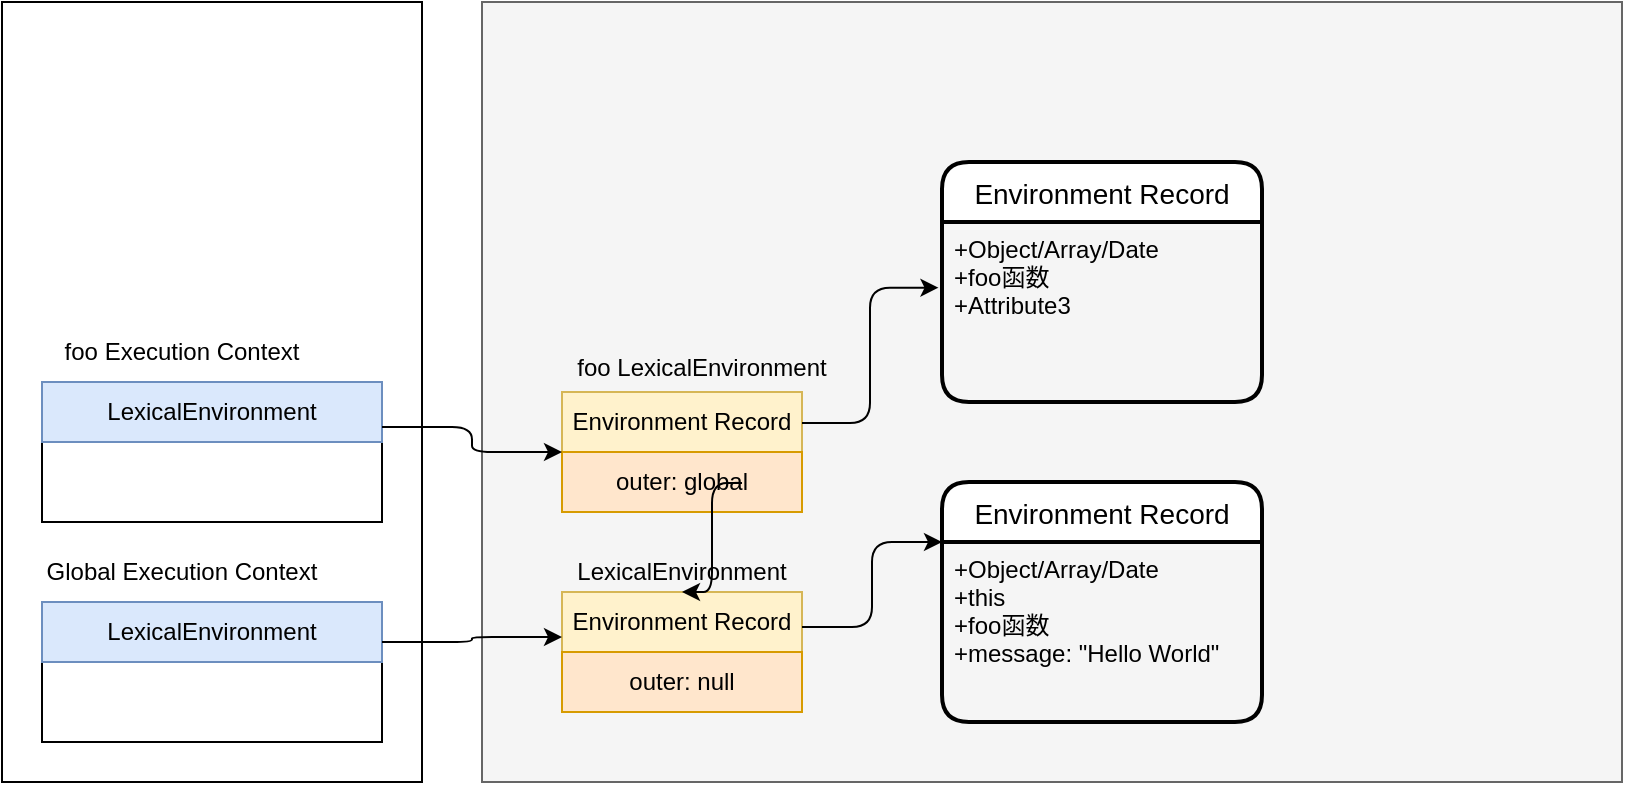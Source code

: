 <mxfile>
    <diagram id="ljyKt6mSHnPGQpbOdGGd" name="第 1 页">
        <mxGraphModel dx="1054" dy="617" grid="1" gridSize="10" guides="1" tooltips="1" connect="1" arrows="1" fold="1" page="1" pageScale="1" pageWidth="1654" pageHeight="2336" math="0" shadow="0">
            <root>
                <mxCell id="0"/>
                <mxCell id="1" parent="0"/>
                <mxCell id="2" value="" style="rounded=0;whiteSpace=wrap;html=1;" vertex="1" parent="1">
                    <mxGeometry x="50" y="200" width="210" height="390" as="geometry"/>
                </mxCell>
                <mxCell id="3" value="" style="rounded=0;whiteSpace=wrap;html=1;fillColor=#f5f5f5;fontColor=#333333;strokeColor=#666666;" vertex="1" parent="1">
                    <mxGeometry x="290" y="200" width="570" height="390" as="geometry"/>
                </mxCell>
                <mxCell id="24" value="" style="group" vertex="1" connectable="0" parent="1">
                    <mxGeometry x="330" y="470" width="120" height="85" as="geometry"/>
                </mxCell>
                <mxCell id="17" value="LexicalEnvironment" style="text;html=1;strokeColor=none;fillColor=none;align=center;verticalAlign=middle;whiteSpace=wrap;rounded=0;" vertex="1" parent="24">
                    <mxGeometry x="30" width="60" height="30" as="geometry"/>
                </mxCell>
                <mxCell id="20" value="" style="rounded=0;whiteSpace=wrap;html=1;" vertex="1" parent="24">
                    <mxGeometry y="25" width="120" height="60" as="geometry"/>
                </mxCell>
                <mxCell id="21" value="Environment Record" style="rounded=0;whiteSpace=wrap;html=1;fillColor=#fff2cc;strokeColor=#d6b656;" vertex="1" parent="24">
                    <mxGeometry y="25" width="120" height="30" as="geometry"/>
                </mxCell>
                <mxCell id="22" value="outer: null" style="rounded=0;whiteSpace=wrap;html=1;fillColor=#ffe6cc;strokeColor=#d79b00;" vertex="1" parent="24">
                    <mxGeometry y="55" width="120" height="30" as="geometry"/>
                </mxCell>
                <mxCell id="36" value="Environment Record" style="swimlane;childLayout=stackLayout;horizontal=1;startSize=30;horizontalStack=0;rounded=1;fontSize=14;fontStyle=0;strokeWidth=2;resizeParent=0;resizeLast=1;shadow=0;dashed=0;align=center;" vertex="1" parent="1">
                    <mxGeometry x="520" y="440" width="160" height="120" as="geometry"/>
                </mxCell>
                <mxCell id="37" value="+Object/Array/Date&#10;+this&#10;+foo函数&#10;+message: &quot;Hello World&quot;" style="align=left;strokeColor=none;fillColor=none;spacingLeft=4;fontSize=12;verticalAlign=top;resizable=0;rotatable=0;part=1;" vertex="1" parent="36">
                    <mxGeometry y="30" width="160" height="90" as="geometry"/>
                </mxCell>
                <mxCell id="38" value="Environment Record" style="swimlane;childLayout=stackLayout;horizontal=1;startSize=30;horizontalStack=0;rounded=1;fontSize=14;fontStyle=0;strokeWidth=2;resizeParent=0;resizeLast=1;shadow=0;dashed=0;align=center;" vertex="1" parent="1">
                    <mxGeometry x="520" y="280" width="160" height="120" as="geometry"/>
                </mxCell>
                <mxCell id="39" value="+Object/Array/Date&#10;+foo函数&#10;+Attribute3" style="align=left;strokeColor=none;fillColor=none;spacingLeft=4;fontSize=12;verticalAlign=top;resizable=0;rotatable=0;part=1;" vertex="1" parent="38">
                    <mxGeometry y="30" width="160" height="90" as="geometry"/>
                </mxCell>
                <mxCell id="40" value="" style="group" vertex="1" connectable="0" parent="1">
                    <mxGeometry x="70" y="470" width="170" height="100" as="geometry"/>
                </mxCell>
                <mxCell id="4" value="" style="rounded=0;whiteSpace=wrap;html=1;" vertex="1" parent="40">
                    <mxGeometry y="30" width="170" height="70" as="geometry"/>
                </mxCell>
                <mxCell id="5" value="Global Execution Context" style="text;html=1;strokeColor=none;fillColor=none;align=center;verticalAlign=middle;whiteSpace=wrap;rounded=0;" vertex="1" parent="40">
                    <mxGeometry width="140" height="30" as="geometry"/>
                </mxCell>
                <mxCell id="6" value="LexicalEnvironment" style="rounded=0;whiteSpace=wrap;html=1;fillColor=#dae8fc;strokeColor=#6c8ebf;" vertex="1" parent="40">
                    <mxGeometry y="30" width="170" height="30" as="geometry"/>
                </mxCell>
                <mxCell id="42" value="" style="edgeStyle=elbowEdgeStyle;elbow=horizontal;endArrow=classic;html=1;entryX=0;entryY=0.75;entryDx=0;entryDy=0;" edge="1" parent="1" target="21">
                    <mxGeometry width="50" height="50" relative="1" as="geometry">
                        <mxPoint x="240" y="520" as="sourcePoint"/>
                        <mxPoint x="290" y="470" as="targetPoint"/>
                    </mxGeometry>
                </mxCell>
                <mxCell id="43" value="" style="edgeStyle=elbowEdgeStyle;elbow=horizontal;endArrow=classic;html=1;entryX=0;entryY=0;entryDx=0;entryDy=0;" edge="1" parent="1" target="37">
                    <mxGeometry width="50" height="50" relative="1" as="geometry">
                        <mxPoint x="450" y="512.5" as="sourcePoint"/>
                        <mxPoint x="540" y="510" as="targetPoint"/>
                    </mxGeometry>
                </mxCell>
                <mxCell id="44" value="" style="group" vertex="1" connectable="0" parent="1">
                    <mxGeometry x="70" y="360" width="170" height="100" as="geometry"/>
                </mxCell>
                <mxCell id="45" value="" style="rounded=0;whiteSpace=wrap;html=1;" vertex="1" parent="44">
                    <mxGeometry y="30" width="170" height="70" as="geometry"/>
                </mxCell>
                <mxCell id="46" value="foo Execution Context" style="text;html=1;strokeColor=none;fillColor=none;align=center;verticalAlign=middle;whiteSpace=wrap;rounded=0;" vertex="1" parent="44">
                    <mxGeometry width="140" height="30" as="geometry"/>
                </mxCell>
                <mxCell id="47" value="LexicalEnvironment" style="rounded=0;whiteSpace=wrap;html=1;fillColor=#dae8fc;strokeColor=#6c8ebf;" vertex="1" parent="44">
                    <mxGeometry y="30" width="170" height="30" as="geometry"/>
                </mxCell>
                <mxCell id="50" value="" style="rounded=0;whiteSpace=wrap;html=1;" vertex="1" parent="1">
                    <mxGeometry x="330" y="395" width="120" height="60" as="geometry"/>
                </mxCell>
                <mxCell id="51" value="Environment Record" style="rounded=0;whiteSpace=wrap;html=1;fillColor=#fff2cc;strokeColor=#d6b656;" vertex="1" parent="1">
                    <mxGeometry x="330" y="395" width="120" height="30" as="geometry"/>
                </mxCell>
                <mxCell id="53" value="" style="group" vertex="1" connectable="0" parent="1">
                    <mxGeometry x="290" y="368" width="220" height="87" as="geometry"/>
                </mxCell>
                <mxCell id="49" value="foo LexicalEnvironment" style="text;html=1;strokeColor=none;fillColor=none;align=center;verticalAlign=middle;whiteSpace=wrap;rounded=0;" vertex="1" parent="53">
                    <mxGeometry width="220" height="30" as="geometry"/>
                </mxCell>
                <mxCell id="52" value="outer: global" style="rounded=0;whiteSpace=wrap;html=1;fillColor=#ffe6cc;strokeColor=#d79b00;" vertex="1" parent="53">
                    <mxGeometry x="40" y="57" width="120" height="30" as="geometry"/>
                </mxCell>
                <mxCell id="55" value="" style="edgeStyle=elbowEdgeStyle;elbow=horizontal;endArrow=classic;html=1;entryX=0.5;entryY=0;entryDx=0;entryDy=0;" edge="1" parent="53" target="21">
                    <mxGeometry width="50" height="50" relative="1" as="geometry">
                        <mxPoint x="130" y="72.5" as="sourcePoint"/>
                        <mxPoint x="200" y="30" as="targetPoint"/>
                    </mxGeometry>
                </mxCell>
                <mxCell id="56" value="" style="edgeStyle=elbowEdgeStyle;elbow=horizontal;endArrow=classic;html=1;entryX=-0.011;entryY=0.365;entryDx=0;entryDy=0;entryPerimeter=0;" edge="1" parent="53" target="39">
                    <mxGeometry width="50" height="50" relative="1" as="geometry">
                        <mxPoint x="160" y="42.5" as="sourcePoint"/>
                        <mxPoint x="230" as="targetPoint"/>
                    </mxGeometry>
                </mxCell>
                <mxCell id="54" value="" style="edgeStyle=elbowEdgeStyle;elbow=horizontal;endArrow=classic;html=1;entryX=0;entryY=0;entryDx=0;entryDy=0;" edge="1" parent="1" target="52">
                    <mxGeometry width="50" height="50" relative="1" as="geometry">
                        <mxPoint x="240" y="412.5" as="sourcePoint"/>
                        <mxPoint x="330" y="410" as="targetPoint"/>
                    </mxGeometry>
                </mxCell>
            </root>
        </mxGraphModel>
    </diagram>
</mxfile>